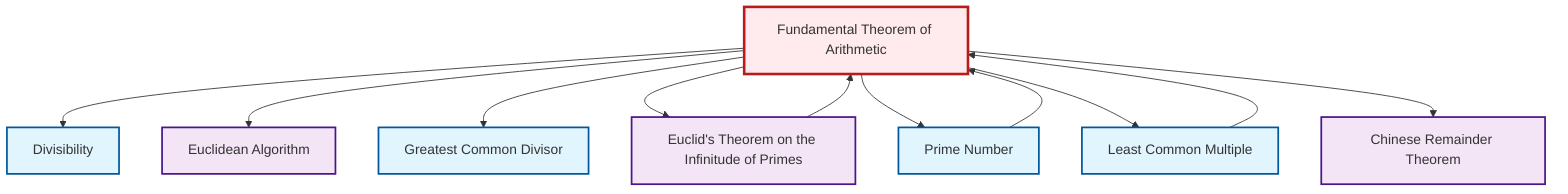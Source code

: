graph TD
    classDef definition fill:#e1f5fe,stroke:#01579b,stroke-width:2px
    classDef theorem fill:#f3e5f5,stroke:#4a148c,stroke-width:2px
    classDef axiom fill:#fff3e0,stroke:#e65100,stroke-width:2px
    classDef example fill:#e8f5e9,stroke:#1b5e20,stroke-width:2px
    classDef current fill:#ffebee,stroke:#b71c1c,stroke-width:3px
    def-gcd["Greatest Common Divisor"]:::definition
    thm-fundamental-arithmetic["Fundamental Theorem of Arithmetic"]:::theorem
    def-divisibility["Divisibility"]:::definition
    thm-chinese-remainder["Chinese Remainder Theorem"]:::theorem
    def-lcm["Least Common Multiple"]:::definition
    thm-euclid-infinitude-primes["Euclid's Theorem on the Infinitude of Primes"]:::theorem
    thm-euclidean-algorithm["Euclidean Algorithm"]:::theorem
    def-prime["Prime Number"]:::definition
    thm-fundamental-arithmetic --> def-divisibility
    thm-euclid-infinitude-primes --> thm-fundamental-arithmetic
    def-lcm --> thm-fundamental-arithmetic
    thm-fundamental-arithmetic --> thm-euclidean-algorithm
    thm-fundamental-arithmetic --> def-gcd
    thm-fundamental-arithmetic --> thm-euclid-infinitude-primes
    thm-fundamental-arithmetic --> def-prime
    def-prime --> thm-fundamental-arithmetic
    thm-fundamental-arithmetic --> def-lcm
    thm-fundamental-arithmetic --> thm-chinese-remainder
    class thm-fundamental-arithmetic current